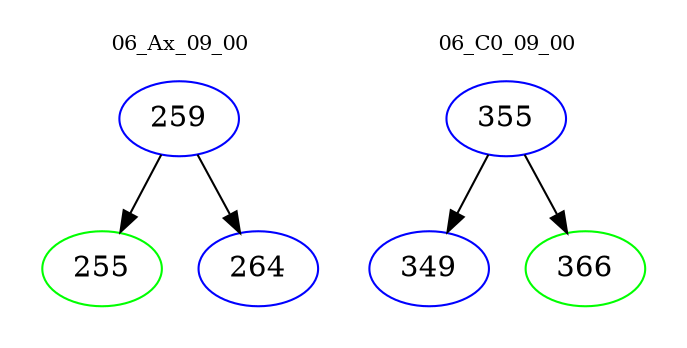 digraph{
subgraph cluster_0 {
color = white
label = "06_Ax_09_00";
fontsize=10;
T0_259 [label="259", color="blue"]
T0_259 -> T0_255 [color="black"]
T0_255 [label="255", color="green"]
T0_259 -> T0_264 [color="black"]
T0_264 [label="264", color="blue"]
}
subgraph cluster_1 {
color = white
label = "06_C0_09_00";
fontsize=10;
T1_355 [label="355", color="blue"]
T1_355 -> T1_349 [color="black"]
T1_349 [label="349", color="blue"]
T1_355 -> T1_366 [color="black"]
T1_366 [label="366", color="green"]
}
}

